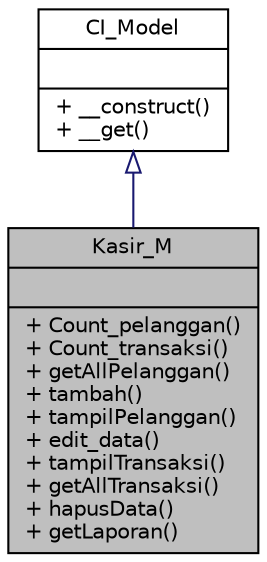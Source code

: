 digraph "Kasir_M"
{
 // LATEX_PDF_SIZE
  edge [fontname="Helvetica",fontsize="10",labelfontname="Helvetica",labelfontsize="10"];
  node [fontname="Helvetica",fontsize="10",shape=record];
  Node0 [label="{Kasir_M\n||+ Count_pelanggan()\l+ Count_transaksi()\l+ getAllPelanggan()\l+ tambah()\l+ tampilPelanggan()\l+ edit_data()\l+ tampilTransaksi()\l+ getAllTransaksi()\l+ hapusData()\l+ getLaporan()\l}",height=0.2,width=0.4,color="black", fillcolor="grey75", style="filled", fontcolor="black",tooltip=" "];
  Node1 -> Node0 [dir="back",color="midnightblue",fontsize="10",style="solid",arrowtail="onormal",fontname="Helvetica"];
  Node1 [label="{CI_Model\n||+ __construct()\l+ __get()\l}",height=0.2,width=0.4,color="black", fillcolor="white", style="filled",URL="$class_c_i___model.html",tooltip=" "];
}
